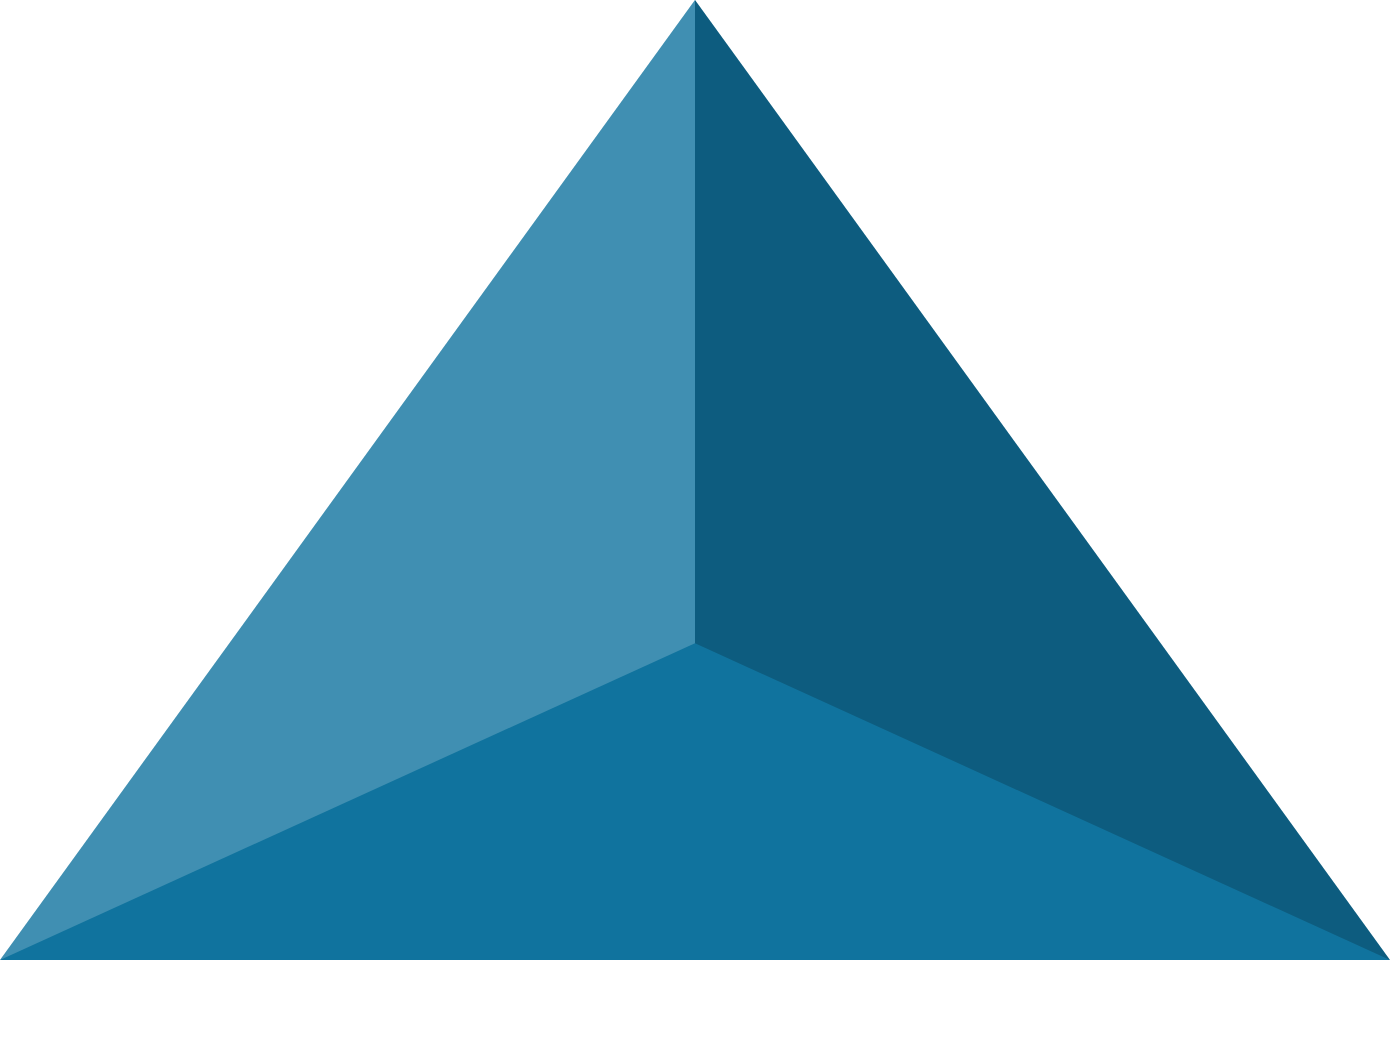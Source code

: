 <mxfile>
    <diagram id="Omcn7C5vce5QtgtZiRUc" name="Page-1">
        <mxGraphModel dx="1149" dy="393" grid="1" gridSize="10" guides="1" tooltips="1" connect="1" arrows="1" fold="1" page="1" pageScale="1" pageWidth="850" pageHeight="1100" math="0" shadow="0">
            <root>
                <mxCell id="0"/>
                <mxCell id="1" parent="0"/>
                <mxCell id="2" value="" style="verticalLabelPosition=bottom;verticalAlign=top;html=1;shape=mxgraph.infographic.shadedTriangle;fillColor=#10739E;strokeColor=none;" vertex="1" parent="1">
                    <mxGeometry x="78" y="40" width="695" height="480" as="geometry"/>
                </mxCell>
                <mxCell id="4" value="&lt;b&gt;&lt;font style=&quot;color: rgb(255, 255, 255);&quot;&gt;Duration&lt;/font&gt;&lt;/b&gt;" style="text;html=1;align=center;verticalAlign=middle;whiteSpace=wrap;rounded=0;fontColor=#FFFFFF;labelBackgroundColor=none;fontSize=23;" vertex="1" parent="1">
                    <mxGeometry x="150" y="220" width="60" height="30" as="geometry"/>
                </mxCell>
                <mxCell id="9" value="&lt;b&gt;&lt;font style=&quot;color: rgb(255, 255, 255);&quot;&gt;VUs&lt;/font&gt;&lt;/b&gt;" style="text;html=1;align=center;verticalAlign=middle;whiteSpace=wrap;rounded=0;fontColor=#FFFFFF;labelBackgroundColor=none;fontSize=23;" vertex="1" parent="1">
                    <mxGeometry x="620" y="220" width="60" height="30" as="geometry"/>
                </mxCell>
                <mxCell id="10" value="Iterations" style="text;html=1;align=center;verticalAlign=middle;whiteSpace=wrap;rounded=0;fontColor=#FFFFFF;labelBackgroundColor=none;fontSize=23;" vertex="1" parent="1">
                    <mxGeometry x="380" y="535" width="60" height="30" as="geometry"/>
                </mxCell>
            </root>
        </mxGraphModel>
    </diagram>
</mxfile>
